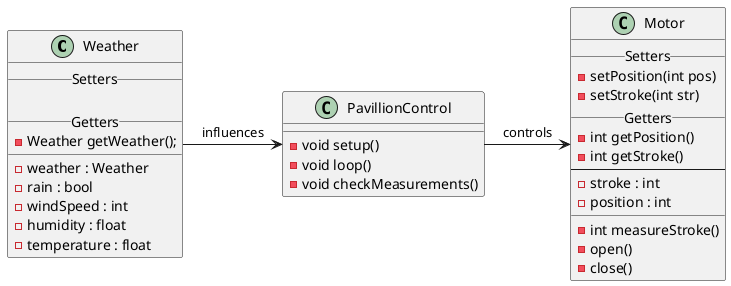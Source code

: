 @startuml

class Weather {
__Setters__

__Getters__
- Weather getWeather();
__
- weather : Weather
- rain : bool
- windSpeed : int
- humidity : float
- temperature : float
}

class Motor {
__Setters__
- setPosition(int pos)
- setStroke(int str)
__Getters__
- int getPosition()
- int getStroke()
--
- stroke : int
- position : int
__
- int measureStroke()
- open()
- close()
}

class PavillionControl {
- void setup()
- void loop()
- void checkMeasurements()
}

Weather -> PavillionControl : influences
PavillionControl -> Motor : controls


@enduml
